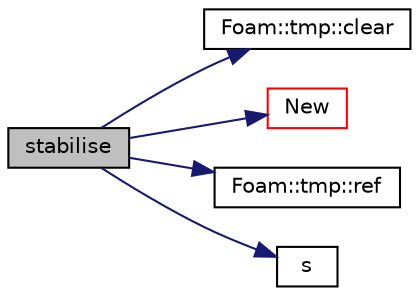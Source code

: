digraph "stabilise"
{
  bgcolor="transparent";
  edge [fontname="Helvetica",fontsize="10",labelfontname="Helvetica",labelfontsize="10"];
  node [fontname="Helvetica",fontsize="10",shape=record];
  rankdir="LR";
  Node79498 [label="stabilise",height=0.2,width=0.4,color="black", fillcolor="grey75", style="filled", fontcolor="black"];
  Node79498 -> Node79499 [color="midnightblue",fontsize="10",style="solid",fontname="Helvetica"];
  Node79499 [label="Foam::tmp::clear",height=0.2,width=0.4,color="black",URL="$a27077.html#adf1d9633e64d0de6a36e0af17ccd8163",tooltip="If object pointer points to valid object: "];
  Node79498 -> Node79500 [color="midnightblue",fontsize="10",style="solid",fontname="Helvetica"];
  Node79500 [label="New",height=0.2,width=0.4,color="red",URL="$a21851.html#a9d62cf14554c95e83f83f14909d9e0ec"];
  Node79498 -> Node79745 [color="midnightblue",fontsize="10",style="solid",fontname="Helvetica"];
  Node79745 [label="Foam::tmp::ref",height=0.2,width=0.4,color="black",URL="$a27077.html#aeaf81e641282874cef07f5b808efc83b",tooltip="Return non-const reference or generate a fatal error. "];
  Node79498 -> Node79827 [color="midnightblue",fontsize="10",style="solid",fontname="Helvetica"];
  Node79827 [label="s",height=0.2,width=0.4,color="black",URL="$a19343.html#abb9c4233033fad2ad0206cd4adad3b9f"];
}

